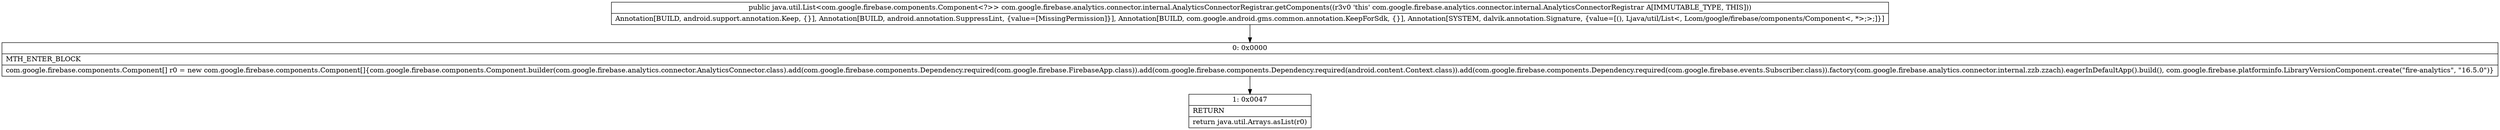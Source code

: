 digraph "CFG forcom.google.firebase.analytics.connector.internal.AnalyticsConnectorRegistrar.getComponents()Ljava\/util\/List;" {
Node_0 [shape=record,label="{0\:\ 0x0000|MTH_ENTER_BLOCK\l|com.google.firebase.components.Component[] r0 = new com.google.firebase.components.Component[]\{com.google.firebase.components.Component.builder(com.google.firebase.analytics.connector.AnalyticsConnector.class).add(com.google.firebase.components.Dependency.required(com.google.firebase.FirebaseApp.class)).add(com.google.firebase.components.Dependency.required(android.content.Context.class)).add(com.google.firebase.components.Dependency.required(com.google.firebase.events.Subscriber.class)).factory(com.google.firebase.analytics.connector.internal.zzb.zzach).eagerInDefaultApp().build(), com.google.firebase.platforminfo.LibraryVersionComponent.create(\"fire\-analytics\", \"16.5.0\")\}\l}"];
Node_1 [shape=record,label="{1\:\ 0x0047|RETURN\l|return java.util.Arrays.asList(r0)\l}"];
MethodNode[shape=record,label="{public java.util.List\<com.google.firebase.components.Component\<?\>\> com.google.firebase.analytics.connector.internal.AnalyticsConnectorRegistrar.getComponents((r3v0 'this' com.google.firebase.analytics.connector.internal.AnalyticsConnectorRegistrar A[IMMUTABLE_TYPE, THIS]))  | Annotation[BUILD, android.support.annotation.Keep, \{\}], Annotation[BUILD, android.annotation.SuppressLint, \{value=[MissingPermission]\}], Annotation[BUILD, com.google.android.gms.common.annotation.KeepForSdk, \{\}], Annotation[SYSTEM, dalvik.annotation.Signature, \{value=[(), Ljava\/util\/List\<, Lcom\/google\/firebase\/components\/Component\<, *\>;\>;]\}]\l}"];
MethodNode -> Node_0;
Node_0 -> Node_1;
}

